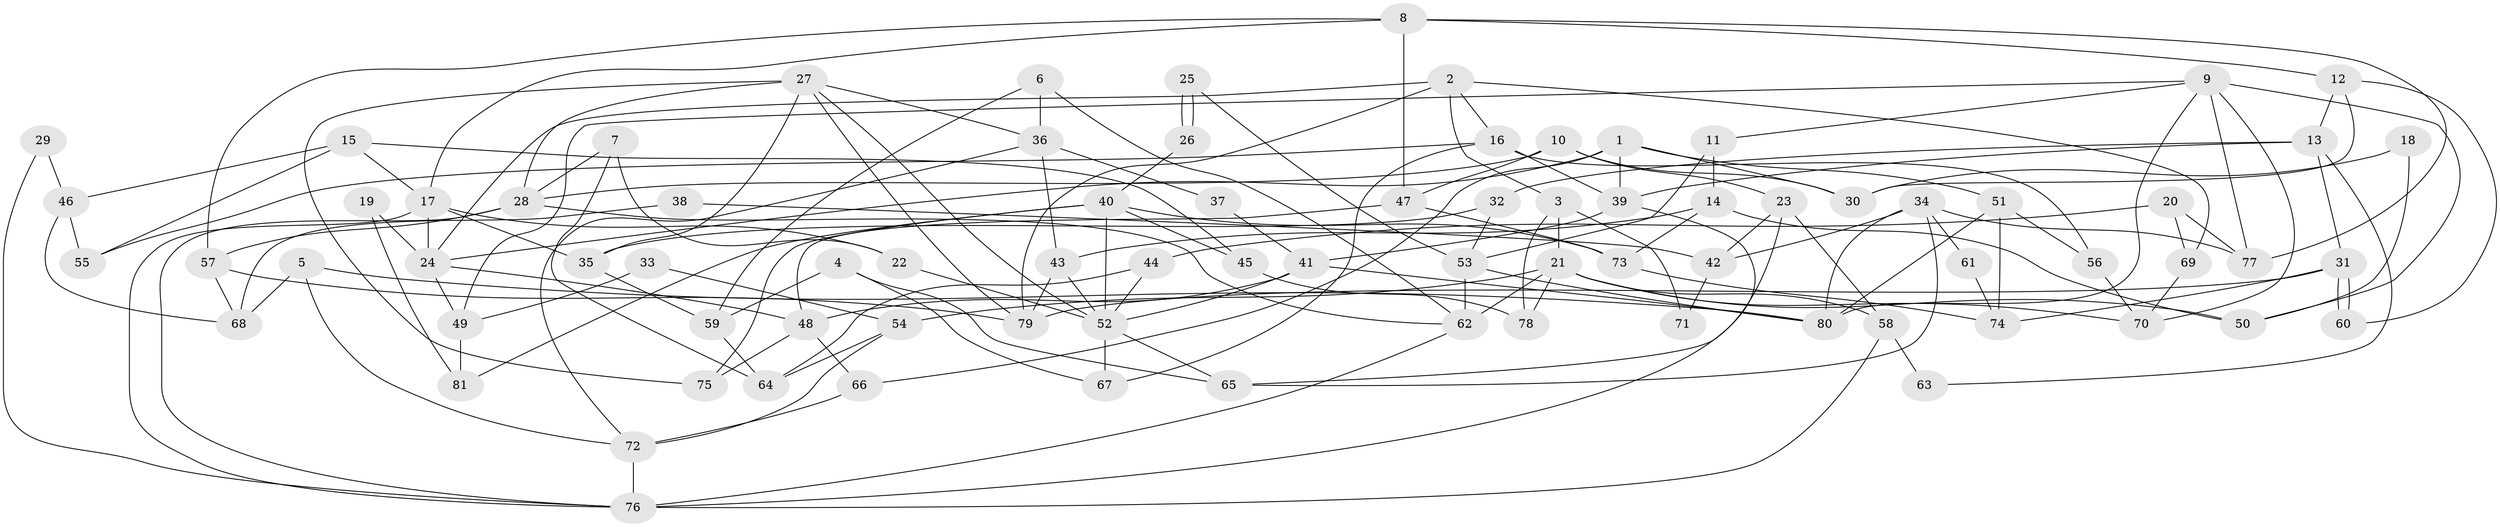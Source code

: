 // coarse degree distribution, {7: 0.09803921568627451, 9: 0.058823529411764705, 3: 0.13725490196078433, 5: 0.13725490196078433, 6: 0.17647058823529413, 4: 0.21568627450980393, 8: 0.0784313725490196, 2: 0.09803921568627451}
// Generated by graph-tools (version 1.1) at 2025/24/03/03/25 07:24:01]
// undirected, 81 vertices, 162 edges
graph export_dot {
graph [start="1"]
  node [color=gray90,style=filled];
  1;
  2;
  3;
  4;
  5;
  6;
  7;
  8;
  9;
  10;
  11;
  12;
  13;
  14;
  15;
  16;
  17;
  18;
  19;
  20;
  21;
  22;
  23;
  24;
  25;
  26;
  27;
  28;
  29;
  30;
  31;
  32;
  33;
  34;
  35;
  36;
  37;
  38;
  39;
  40;
  41;
  42;
  43;
  44;
  45;
  46;
  47;
  48;
  49;
  50;
  51;
  52;
  53;
  54;
  55;
  56;
  57;
  58;
  59;
  60;
  61;
  62;
  63;
  64;
  65;
  66;
  67;
  68;
  69;
  70;
  71;
  72;
  73;
  74;
  75;
  76;
  77;
  78;
  79;
  80;
  81;
  1 -- 39;
  1 -- 24;
  1 -- 30;
  1 -- 51;
  1 -- 66;
  2 -- 16;
  2 -- 79;
  2 -- 3;
  2 -- 24;
  2 -- 69;
  3 -- 21;
  3 -- 71;
  3 -- 78;
  4 -- 59;
  4 -- 67;
  4 -- 65;
  5 -- 72;
  5 -- 80;
  5 -- 68;
  6 -- 36;
  6 -- 62;
  6 -- 59;
  7 -- 22;
  7 -- 28;
  7 -- 64;
  8 -- 17;
  8 -- 77;
  8 -- 12;
  8 -- 47;
  8 -- 57;
  9 -- 80;
  9 -- 70;
  9 -- 11;
  9 -- 49;
  9 -- 50;
  9 -- 77;
  10 -- 23;
  10 -- 47;
  10 -- 28;
  10 -- 30;
  11 -- 53;
  11 -- 14;
  12 -- 30;
  12 -- 13;
  12 -- 60;
  13 -- 39;
  13 -- 31;
  13 -- 32;
  13 -- 63;
  14 -- 43;
  14 -- 50;
  14 -- 73;
  15 -- 45;
  15 -- 17;
  15 -- 46;
  15 -- 55;
  16 -- 39;
  16 -- 55;
  16 -- 56;
  16 -- 67;
  17 -- 35;
  17 -- 24;
  17 -- 22;
  17 -- 76;
  18 -- 50;
  18 -- 30;
  19 -- 81;
  19 -- 24;
  20 -- 77;
  20 -- 69;
  20 -- 44;
  21 -- 50;
  21 -- 54;
  21 -- 58;
  21 -- 62;
  21 -- 70;
  21 -- 78;
  22 -- 52;
  23 -- 65;
  23 -- 58;
  23 -- 42;
  24 -- 48;
  24 -- 49;
  25 -- 26;
  25 -- 26;
  25 -- 53;
  26 -- 40;
  27 -- 79;
  27 -- 28;
  27 -- 35;
  27 -- 36;
  27 -- 52;
  27 -- 75;
  28 -- 62;
  28 -- 57;
  28 -- 76;
  29 -- 46;
  29 -- 76;
  31 -- 60;
  31 -- 60;
  31 -- 74;
  31 -- 79;
  32 -- 35;
  32 -- 53;
  33 -- 54;
  33 -- 49;
  34 -- 65;
  34 -- 80;
  34 -- 42;
  34 -- 61;
  34 -- 77;
  35 -- 59;
  36 -- 43;
  36 -- 37;
  36 -- 72;
  37 -- 41;
  38 -- 42;
  38 -- 68;
  39 -- 76;
  39 -- 41;
  40 -- 73;
  40 -- 75;
  40 -- 45;
  40 -- 52;
  40 -- 81;
  41 -- 48;
  41 -- 52;
  41 -- 80;
  42 -- 71;
  43 -- 79;
  43 -- 52;
  44 -- 52;
  44 -- 64;
  45 -- 78;
  46 -- 68;
  46 -- 55;
  47 -- 73;
  47 -- 48;
  48 -- 66;
  48 -- 75;
  49 -- 81;
  51 -- 80;
  51 -- 56;
  51 -- 74;
  52 -- 65;
  52 -- 67;
  53 -- 62;
  53 -- 80;
  54 -- 64;
  54 -- 72;
  56 -- 70;
  57 -- 68;
  57 -- 79;
  58 -- 76;
  58 -- 63;
  59 -- 64;
  61 -- 74;
  62 -- 76;
  66 -- 72;
  69 -- 70;
  72 -- 76;
  73 -- 74;
}
